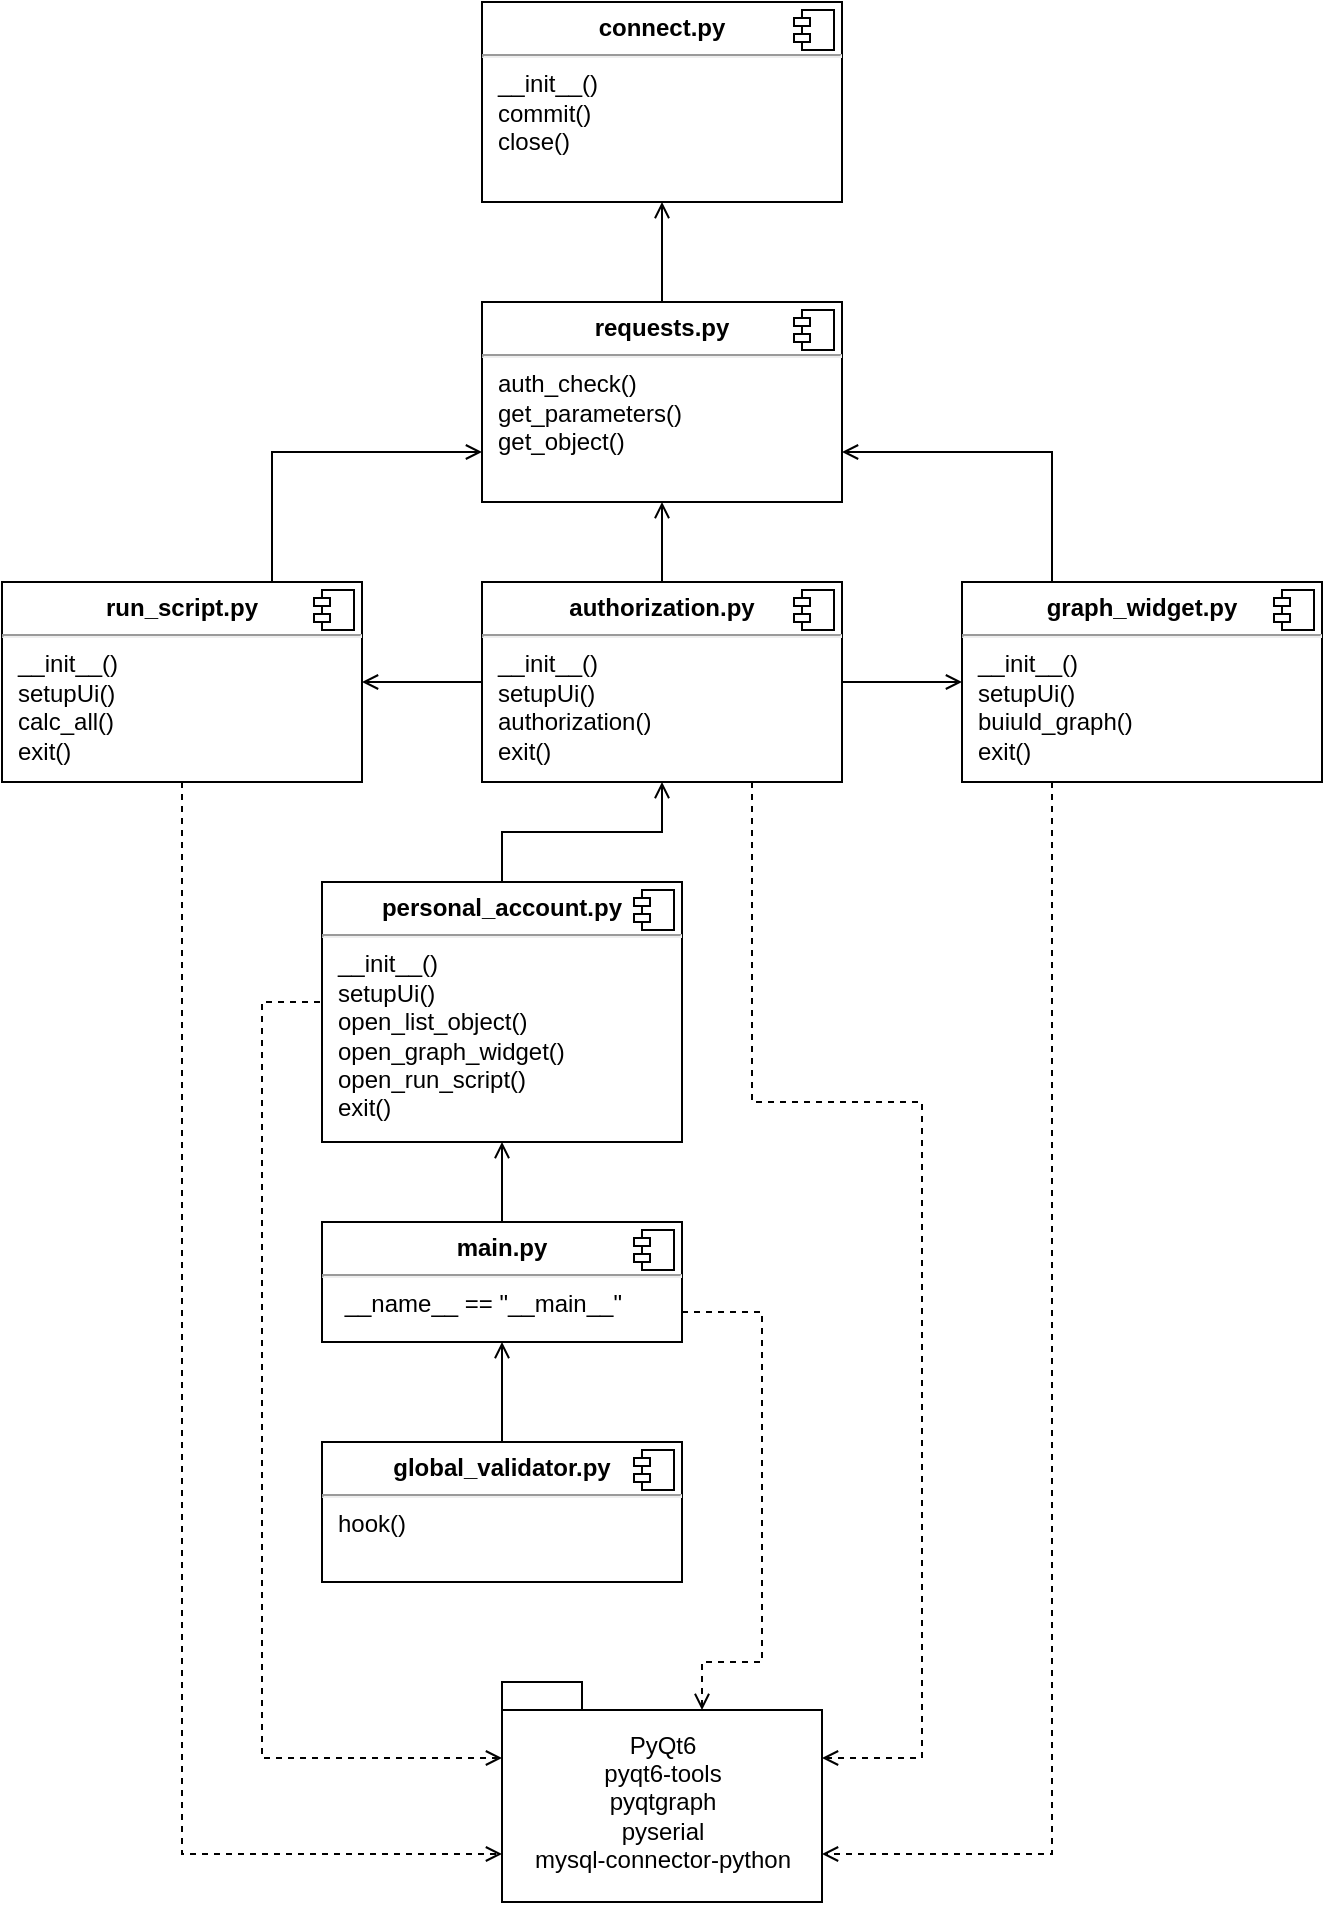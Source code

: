 <mxfile version="20.8.16" type="device"><diagram name="Страница 1" id="dyhR84MwprU1SsjLqBvI"><mxGraphModel dx="1573" dy="2232" grid="1" gridSize="10" guides="1" tooltips="1" connect="1" arrows="1" fold="1" page="1" pageScale="1" pageWidth="827" pageHeight="1169" math="0" shadow="0"><root><mxCell id="0"/><mxCell id="1" parent="0"/><mxCell id="-6S3Ux7HSLKQ4VCEZg2g-13" style="edgeStyle=orthogonalEdgeStyle;rounded=0;orthogonalLoop=1;jettySize=auto;html=1;exitX=1;exitY=0.75;exitDx=0;exitDy=0;entryX=0;entryY=0;entryDx=100;entryDy=14;entryPerimeter=0;endArrow=open;endFill=0;dashed=1;" parent="1" source="JsCFhuyp-mjIBwG_lOqU-14" target="JsCFhuyp-mjIBwG_lOqU-25" edge="1"><mxGeometry relative="1" as="geometry"><Array as="points"><mxPoint x="440" y="415"/><mxPoint x="440" y="590"/><mxPoint x="410" y="590"/></Array></mxGeometry></mxCell><mxCell id="M5K4Mwa_dZiulNxgnqCY-3" style="edgeStyle=orthogonalEdgeStyle;rounded=0;orthogonalLoop=1;jettySize=auto;html=1;exitX=0.5;exitY=0;exitDx=0;exitDy=0;entryX=0.5;entryY=1;entryDx=0;entryDy=0;endArrow=open;endFill=0;" edge="1" parent="1" source="JsCFhuyp-mjIBwG_lOqU-14" target="M5K4Mwa_dZiulNxgnqCY-1"><mxGeometry relative="1" as="geometry"/></mxCell><mxCell id="JsCFhuyp-mjIBwG_lOqU-14" value="&lt;p style=&quot;margin:0px;margin-top:6px;text-align:center;&quot;&gt;&lt;b&gt;main.py&lt;/b&gt;&lt;/p&gt;&lt;hr&gt;&lt;p style=&quot;margin: 0px 0px 0px 8px;&quot;&gt;&amp;nbsp;__name__ == &quot;__main__&quot;&lt;br&gt;&lt;/p&gt;" style="align=left;overflow=fill;html=1;dropTarget=0;" parent="1" vertex="1"><mxGeometry x="220" y="370" width="180" height="60" as="geometry"/></mxCell><mxCell id="JsCFhuyp-mjIBwG_lOqU-15" value="" style="shape=component;jettyWidth=8;jettyHeight=4;" parent="JsCFhuyp-mjIBwG_lOqU-14" vertex="1"><mxGeometry x="1" width="20" height="20" relative="1" as="geometry"><mxPoint x="-24" y="4" as="offset"/></mxGeometry></mxCell><mxCell id="JsCFhuyp-mjIBwG_lOqU-21" style="edgeStyle=orthogonalEdgeStyle;rounded=0;orthogonalLoop=1;jettySize=auto;html=1;exitX=0;exitY=0.5;exitDx=0;exitDy=0;entryX=1;entryY=0.5;entryDx=0;entryDy=0;endArrow=open;endFill=0;" parent="1" source="JsCFhuyp-mjIBwG_lOqU-16" target="JsCFhuyp-mjIBwG_lOqU-19" edge="1"><mxGeometry relative="1" as="geometry"/></mxCell><mxCell id="JsCFhuyp-mjIBwG_lOqU-24" style="edgeStyle=orthogonalEdgeStyle;rounded=0;orthogonalLoop=1;jettySize=auto;html=1;exitX=1;exitY=0.5;exitDx=0;exitDy=0;entryX=0;entryY=0.5;entryDx=0;entryDy=0;endArrow=open;endFill=0;" parent="1" source="JsCFhuyp-mjIBwG_lOqU-16" target="JsCFhuyp-mjIBwG_lOqU-22" edge="1"><mxGeometry relative="1" as="geometry"/></mxCell><mxCell id="JsCFhuyp-mjIBwG_lOqU-30" style="edgeStyle=orthogonalEdgeStyle;rounded=0;orthogonalLoop=1;jettySize=auto;html=1;exitX=0.75;exitY=1;exitDx=0;exitDy=0;dashed=1;endArrow=open;endFill=0;entryX=0;entryY=0;entryDx=160;entryDy=38;entryPerimeter=0;" parent="1" source="JsCFhuyp-mjIBwG_lOqU-16" target="JsCFhuyp-mjIBwG_lOqU-25" edge="1"><mxGeometry relative="1" as="geometry"><mxPoint x="530" y="460" as="targetPoint"/><Array as="points"><mxPoint x="435" y="310"/><mxPoint x="520" y="310"/><mxPoint x="520" y="638"/></Array></mxGeometry></mxCell><mxCell id="-6S3Ux7HSLKQ4VCEZg2g-8" style="edgeStyle=orthogonalEdgeStyle;rounded=0;orthogonalLoop=1;jettySize=auto;html=1;exitX=0.5;exitY=0;exitDx=0;exitDy=0;entryX=0.5;entryY=1;entryDx=0;entryDy=0;endArrow=open;endFill=0;" parent="1" source="JsCFhuyp-mjIBwG_lOqU-16" target="JsCFhuyp-mjIBwG_lOqU-34" edge="1"><mxGeometry relative="1" as="geometry"/></mxCell><mxCell id="JsCFhuyp-mjIBwG_lOqU-16" value="&lt;p style=&quot;margin:0px;margin-top:6px;text-align:center;&quot;&gt;&lt;b&gt;authorization.py&lt;/b&gt;&lt;br&gt;&lt;/p&gt;&lt;hr&gt;&lt;p style=&quot;margin:0px;margin-left:8px;&quot;&gt;__init__()&lt;/p&gt;&lt;p style=&quot;margin:0px;margin-left:8px;&quot;&gt;setupUi()&lt;/p&gt;&lt;p style=&quot;margin:0px;margin-left:8px;&quot;&gt;authorization()&lt;br&gt;&lt;/p&gt;&lt;p style=&quot;margin:0px;margin-left:8px;&quot;&gt;exit()&lt;/p&gt;&lt;p style=&quot;margin:0px;margin-left:8px;&quot;&gt;&lt;br&gt;&lt;/p&gt;" style="align=left;overflow=fill;html=1;dropTarget=0;" parent="1" vertex="1"><mxGeometry x="300" y="50" width="180" height="100" as="geometry"/></mxCell><mxCell id="JsCFhuyp-mjIBwG_lOqU-17" value="" style="shape=component;jettyWidth=8;jettyHeight=4;" parent="JsCFhuyp-mjIBwG_lOqU-16" vertex="1"><mxGeometry x="1" width="20" height="20" relative="1" as="geometry"><mxPoint x="-24" y="4" as="offset"/></mxGeometry></mxCell><mxCell id="JsCFhuyp-mjIBwG_lOqU-28" style="edgeStyle=orthogonalEdgeStyle;rounded=0;orthogonalLoop=1;jettySize=auto;html=1;exitX=0.5;exitY=1;exitDx=0;exitDy=0;entryX=0;entryY=0;entryDx=0;entryDy=86;entryPerimeter=0;dashed=1;endArrow=open;endFill=0;" parent="1" source="JsCFhuyp-mjIBwG_lOqU-19" target="JsCFhuyp-mjIBwG_lOqU-25" edge="1"><mxGeometry relative="1" as="geometry"><Array as="points"><mxPoint x="150" y="686"/></Array></mxGeometry></mxCell><mxCell id="-6S3Ux7HSLKQ4VCEZg2g-10" style="edgeStyle=orthogonalEdgeStyle;rounded=0;orthogonalLoop=1;jettySize=auto;html=1;exitX=0.75;exitY=0;exitDx=0;exitDy=0;entryX=0;entryY=0.75;entryDx=0;entryDy=0;endArrow=open;endFill=0;" parent="1" source="JsCFhuyp-mjIBwG_lOqU-19" target="JsCFhuyp-mjIBwG_lOqU-34" edge="1"><mxGeometry relative="1" as="geometry"/></mxCell><mxCell id="JsCFhuyp-mjIBwG_lOqU-19" value="&lt;p style=&quot;margin:0px;margin-top:6px;text-align:center;&quot;&gt;&lt;b&gt;run_script.py&lt;/b&gt;&lt;br&gt;&lt;/p&gt;&lt;hr&gt;&lt;p style=&quot;border-color: var(--border-color); margin: 0px 0px 0px 8px;&quot;&gt;__init__()&lt;/p&gt;&lt;p style=&quot;border-color: var(--border-color); margin: 0px 0px 0px 8px;&quot;&gt;setupUi()&lt;/p&gt;&lt;p style=&quot;border-color: var(--border-color); margin: 0px 0px 0px 8px;&quot;&gt;calc_all()&lt;/p&gt;&lt;p style=&quot;border-color: var(--border-color); margin: 0px 0px 0px 8px;&quot;&gt;exit()&lt;/p&gt;" style="align=left;overflow=fill;html=1;dropTarget=0;" parent="1" vertex="1"><mxGeometry x="60" y="50" width="180" height="100" as="geometry"/></mxCell><mxCell id="JsCFhuyp-mjIBwG_lOqU-20" value="" style="shape=component;jettyWidth=8;jettyHeight=4;" parent="JsCFhuyp-mjIBwG_lOqU-19" vertex="1"><mxGeometry x="1" width="20" height="20" relative="1" as="geometry"><mxPoint x="-24" y="4" as="offset"/></mxGeometry></mxCell><mxCell id="JsCFhuyp-mjIBwG_lOqU-29" style="edgeStyle=orthogonalEdgeStyle;rounded=0;orthogonalLoop=1;jettySize=auto;html=1;exitX=0.25;exitY=1;exitDx=0;exitDy=0;entryX=0;entryY=0;entryDx=160;entryDy=86;entryPerimeter=0;dashed=1;endArrow=open;endFill=0;" parent="1" source="JsCFhuyp-mjIBwG_lOqU-22" target="JsCFhuyp-mjIBwG_lOqU-25" edge="1"><mxGeometry relative="1" as="geometry"/></mxCell><mxCell id="-6S3Ux7HSLKQ4VCEZg2g-9" style="edgeStyle=orthogonalEdgeStyle;rounded=0;orthogonalLoop=1;jettySize=auto;html=1;exitX=0.25;exitY=0;exitDx=0;exitDy=0;entryX=1;entryY=0.75;entryDx=0;entryDy=0;endArrow=open;endFill=0;" parent="1" source="JsCFhuyp-mjIBwG_lOqU-22" target="JsCFhuyp-mjIBwG_lOqU-34" edge="1"><mxGeometry relative="1" as="geometry"/></mxCell><mxCell id="JsCFhuyp-mjIBwG_lOqU-22" value="&lt;p style=&quot;margin:0px;margin-top:6px;text-align:center;&quot;&gt;&lt;b&gt;graph_widget.py&lt;/b&gt;&lt;br&gt;&lt;/p&gt;&lt;hr&gt;&lt;p style=&quot;border-color: var(--border-color); margin: 0px 0px 0px 8px;&quot;&gt;__init__()&lt;/p&gt;&lt;p style=&quot;border-color: var(--border-color); margin: 0px 0px 0px 8px;&quot;&gt;setupUi()&lt;/p&gt;&lt;p style=&quot;border-color: var(--border-color); margin: 0px 0px 0px 8px;&quot;&gt;buiuld_graph()&lt;/p&gt;&lt;p style=&quot;border-color: var(--border-color); margin: 0px 0px 0px 8px;&quot;&gt;exit()&lt;/p&gt;" style="align=left;overflow=fill;html=1;dropTarget=0;" parent="1" vertex="1"><mxGeometry x="540" y="50" width="180" height="100" as="geometry"/></mxCell><mxCell id="JsCFhuyp-mjIBwG_lOqU-23" value="" style="shape=component;jettyWidth=8;jettyHeight=4;" parent="JsCFhuyp-mjIBwG_lOqU-22" vertex="1"><mxGeometry x="1" width="20" height="20" relative="1" as="geometry"><mxPoint x="-24" y="4" as="offset"/></mxGeometry></mxCell><mxCell id="JsCFhuyp-mjIBwG_lOqU-25" value="&lt;span style=&quot;font-weight: normal;&quot;&gt;PyQt6&lt;br&gt;pyqt6-tools&lt;br&gt;pyqtgraph&lt;br&gt;pyserial&lt;br&gt;mysql-connector-python&lt;/span&gt;" style="shape=folder;fontStyle=1;spacingTop=10;tabWidth=40;tabHeight=14;tabPosition=left;html=1;" parent="1" vertex="1"><mxGeometry x="310" y="600" width="160" height="110" as="geometry"/></mxCell><mxCell id="JsCFhuyp-mjIBwG_lOqU-32" value="&lt;p style=&quot;margin:0px;margin-top:6px;text-align:center;&quot;&gt;&lt;b&gt;connect&lt;/b&gt;&lt;b style=&quot;background-color: initial;&quot;&gt;.py&lt;/b&gt;&lt;/p&gt;&lt;hr&gt;&lt;p style=&quot;border-color: var(--border-color); margin: 0px 0px 0px 8px;&quot;&gt;__init__()&lt;/p&gt;&lt;p style=&quot;border-color: var(--border-color); margin: 0px 0px 0px 8px;&quot;&gt;commit()&lt;/p&gt;&lt;p style=&quot;border-color: var(--border-color); margin: 0px 0px 0px 8px;&quot;&gt;close()&lt;/p&gt;" style="align=left;overflow=fill;html=1;dropTarget=0;" parent="1" vertex="1"><mxGeometry x="300" y="-240" width="180" height="100" as="geometry"/></mxCell><mxCell id="JsCFhuyp-mjIBwG_lOqU-33" value="" style="shape=component;jettyWidth=8;jettyHeight=4;" parent="JsCFhuyp-mjIBwG_lOqU-32" vertex="1"><mxGeometry x="1" width="20" height="20" relative="1" as="geometry"><mxPoint x="-24" y="4" as="offset"/></mxGeometry></mxCell><mxCell id="-6S3Ux7HSLKQ4VCEZg2g-11" style="edgeStyle=orthogonalEdgeStyle;rounded=0;orthogonalLoop=1;jettySize=auto;html=1;exitX=0.5;exitY=0;exitDx=0;exitDy=0;entryX=0.5;entryY=1;entryDx=0;entryDy=0;endArrow=open;endFill=0;" parent="1" source="JsCFhuyp-mjIBwG_lOqU-34" target="JsCFhuyp-mjIBwG_lOqU-32" edge="1"><mxGeometry relative="1" as="geometry"/></mxCell><mxCell id="JsCFhuyp-mjIBwG_lOqU-34" value="&lt;p style=&quot;margin:0px;margin-top:6px;text-align:center;&quot;&gt;&lt;b&gt;requests&lt;/b&gt;&lt;b style=&quot;background-color: initial;&quot;&gt;.py&lt;/b&gt;&lt;/p&gt;&lt;hr&gt;&lt;p style=&quot;border-color: var(--border-color); margin: 0px 0px 0px 8px;&quot;&gt;auth_check()&lt;/p&gt;&lt;p style=&quot;border-color: var(--border-color); margin: 0px 0px 0px 8px;&quot;&gt;get_parameters()&lt;/p&gt;&lt;p style=&quot;border-color: var(--border-color); margin: 0px 0px 0px 8px;&quot;&gt;get_object()&lt;/p&gt;" style="align=left;overflow=fill;html=1;dropTarget=0;" parent="1" vertex="1"><mxGeometry x="300" y="-90" width="180" height="100" as="geometry"/></mxCell><mxCell id="JsCFhuyp-mjIBwG_lOqU-35" value="" style="shape=component;jettyWidth=8;jettyHeight=4;" parent="JsCFhuyp-mjIBwG_lOqU-34" vertex="1"><mxGeometry x="1" width="20" height="20" relative="1" as="geometry"><mxPoint x="-24" y="4" as="offset"/></mxGeometry></mxCell><mxCell id="-6S3Ux7HSLKQ4VCEZg2g-12" style="edgeStyle=orthogonalEdgeStyle;rounded=0;orthogonalLoop=1;jettySize=auto;html=1;exitX=0.5;exitY=0;exitDx=0;exitDy=0;entryX=0.5;entryY=1;entryDx=0;entryDy=0;endArrow=open;endFill=0;" parent="1" source="-6S3Ux7HSLKQ4VCEZg2g-1" target="JsCFhuyp-mjIBwG_lOqU-14" edge="1"><mxGeometry relative="1" as="geometry"/></mxCell><mxCell id="-6S3Ux7HSLKQ4VCEZg2g-1" value="&lt;p style=&quot;margin:0px;margin-top:6px;text-align:center;&quot;&gt;&lt;b&gt;global_validator&lt;/b&gt;&lt;b style=&quot;background-color: initial;&quot;&gt;.py&lt;/b&gt;&lt;/p&gt;&lt;hr&gt;&lt;p style=&quot;border-color: var(--border-color); margin: 0px 0px 0px 8px;&quot;&gt;hook()&lt;/p&gt;" style="align=left;overflow=fill;html=1;dropTarget=0;" parent="1" vertex="1"><mxGeometry x="220" y="480" width="180" height="70" as="geometry"/></mxCell><mxCell id="-6S3Ux7HSLKQ4VCEZg2g-2" value="" style="shape=component;jettyWidth=8;jettyHeight=4;" parent="-6S3Ux7HSLKQ4VCEZg2g-1" vertex="1"><mxGeometry x="1" width="20" height="20" relative="1" as="geometry"><mxPoint x="-24" y="4" as="offset"/></mxGeometry></mxCell><mxCell id="M5K4Mwa_dZiulNxgnqCY-4" style="edgeStyle=orthogonalEdgeStyle;rounded=0;orthogonalLoop=1;jettySize=auto;html=1;exitX=0.5;exitY=0;exitDx=0;exitDy=0;entryX=0.5;entryY=1;entryDx=0;entryDy=0;endArrow=open;endFill=0;" edge="1" parent="1" source="M5K4Mwa_dZiulNxgnqCY-1" target="JsCFhuyp-mjIBwG_lOqU-16"><mxGeometry relative="1" as="geometry"/></mxCell><mxCell id="M5K4Mwa_dZiulNxgnqCY-5" style="edgeStyle=orthogonalEdgeStyle;rounded=0;orthogonalLoop=1;jettySize=auto;html=1;exitX=0;exitY=0.5;exitDx=0;exitDy=0;entryX=0;entryY=0;entryDx=0;entryDy=38;entryPerimeter=0;endArrow=open;endFill=0;dashed=1;" edge="1" parent="1" source="M5K4Mwa_dZiulNxgnqCY-1" target="JsCFhuyp-mjIBwG_lOqU-25"><mxGeometry relative="1" as="geometry"><Array as="points"><mxPoint x="190" y="260"/><mxPoint x="190" y="638"/></Array></mxGeometry></mxCell><mxCell id="M5K4Mwa_dZiulNxgnqCY-1" value="&lt;p style=&quot;margin:0px;margin-top:6px;text-align:center;&quot;&gt;&lt;b&gt;personal_account&lt;/b&gt;&lt;b style=&quot;background-color: initial;&quot;&gt;.py&lt;/b&gt;&lt;/p&gt;&lt;hr&gt;&lt;p style=&quot;border-color: var(--border-color); margin: 0px 0px 0px 8px;&quot;&gt;__init__()&lt;/p&gt;&lt;p style=&quot;border-color: var(--border-color); margin: 0px 0px 0px 8px;&quot;&gt;setupUi()&lt;/p&gt;&lt;p style=&quot;border-color: var(--border-color); margin: 0px 0px 0px 8px;&quot;&gt;open_list_object()&lt;/p&gt;&lt;p style=&quot;border-color: var(--border-color); margin: 0px 0px 0px 8px;&quot;&gt;open_graph_widget()&lt;/p&gt;&lt;p style=&quot;border-color: var(--border-color); margin: 0px 0px 0px 8px;&quot;&gt;open_run_script()&lt;/p&gt;&lt;p style=&quot;border-color: var(--border-color); margin: 0px 0px 0px 8px;&quot;&gt;exit()&lt;/p&gt;" style="align=left;overflow=fill;html=1;dropTarget=0;" vertex="1" parent="1"><mxGeometry x="220" y="200" width="180" height="130" as="geometry"/></mxCell><mxCell id="M5K4Mwa_dZiulNxgnqCY-2" value="" style="shape=component;jettyWidth=8;jettyHeight=4;" vertex="1" parent="M5K4Mwa_dZiulNxgnqCY-1"><mxGeometry x="1" width="20" height="20" relative="1" as="geometry"><mxPoint x="-24" y="4" as="offset"/></mxGeometry></mxCell></root></mxGraphModel></diagram></mxfile>
